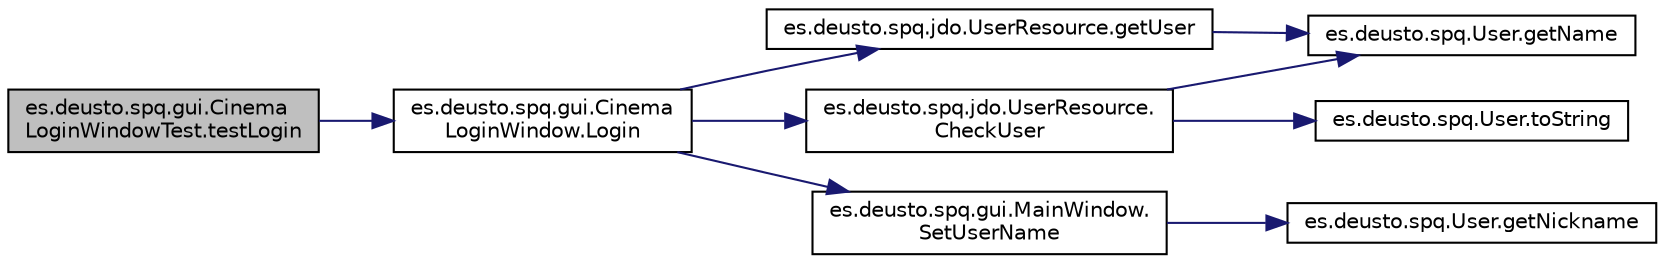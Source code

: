 digraph "es.deusto.spq.gui.CinemaLoginWindowTest.testLogin"
{
 // LATEX_PDF_SIZE
  edge [fontname="Helvetica",fontsize="10",labelfontname="Helvetica",labelfontsize="10"];
  node [fontname="Helvetica",fontsize="10",shape=record];
  rankdir="LR";
  Node1 [label="es.deusto.spq.gui.Cinema\lLoginWindowTest.testLogin",height=0.2,width=0.4,color="black", fillcolor="grey75", style="filled", fontcolor="black",tooltip=" "];
  Node1 -> Node2 [color="midnightblue",fontsize="10",style="solid",fontname="Helvetica"];
  Node2 [label="es.deusto.spq.gui.Cinema\lLoginWindow.Login",height=0.2,width=0.4,color="black", fillcolor="white", style="filled",URL="$classes_1_1deusto_1_1spq_1_1gui_1_1_cinema_login_window.html#abef49b9bb15894d6085fd9b8506aa6cc",tooltip=" "];
  Node2 -> Node3 [color="midnightblue",fontsize="10",style="solid",fontname="Helvetica"];
  Node3 [label="es.deusto.spq.jdo.UserResource.\lCheckUser",height=0.2,width=0.4,color="black", fillcolor="white", style="filled",URL="$classes_1_1deusto_1_1spq_1_1jdo_1_1_user_resource.html#a955e64d6a5960affe59b7bb76faa315f",tooltip=" "];
  Node3 -> Node4 [color="midnightblue",fontsize="10",style="solid",fontname="Helvetica"];
  Node4 [label="es.deusto.spq.User.getName",height=0.2,width=0.4,color="black", fillcolor="white", style="filled",URL="$classes_1_1deusto_1_1spq_1_1_user.html#a4dbdafcb1847a0b029d2cbd8d21a8b83",tooltip=" "];
  Node3 -> Node5 [color="midnightblue",fontsize="10",style="solid",fontname="Helvetica"];
  Node5 [label="es.deusto.spq.User.toString",height=0.2,width=0.4,color="black", fillcolor="white", style="filled",URL="$classes_1_1deusto_1_1spq_1_1_user.html#a0f80e81ae23ac06b260f2ff518f0bfa0",tooltip=" "];
  Node2 -> Node6 [color="midnightblue",fontsize="10",style="solid",fontname="Helvetica"];
  Node6 [label="es.deusto.spq.jdo.UserResource.getUser",height=0.2,width=0.4,color="black", fillcolor="white", style="filled",URL="$classes_1_1deusto_1_1spq_1_1jdo_1_1_user_resource.html#a12039924e28a6029df559f3175041f5f",tooltip=" "];
  Node6 -> Node4 [color="midnightblue",fontsize="10",style="solid",fontname="Helvetica"];
  Node2 -> Node7 [color="midnightblue",fontsize="10",style="solid",fontname="Helvetica"];
  Node7 [label="es.deusto.spq.gui.MainWindow.\lSetUserName",height=0.2,width=0.4,color="black", fillcolor="white", style="filled",URL="$classes_1_1deusto_1_1spq_1_1gui_1_1_main_window.html#a81ba60f3312d1f7618e18dd87065010c",tooltip=" "];
  Node7 -> Node8 [color="midnightblue",fontsize="10",style="solid",fontname="Helvetica"];
  Node8 [label="es.deusto.spq.User.getNickname",height=0.2,width=0.4,color="black", fillcolor="white", style="filled",URL="$classes_1_1deusto_1_1spq_1_1_user.html#a6df6b0c745cb9da58600e97caa5df29f",tooltip=" "];
}
